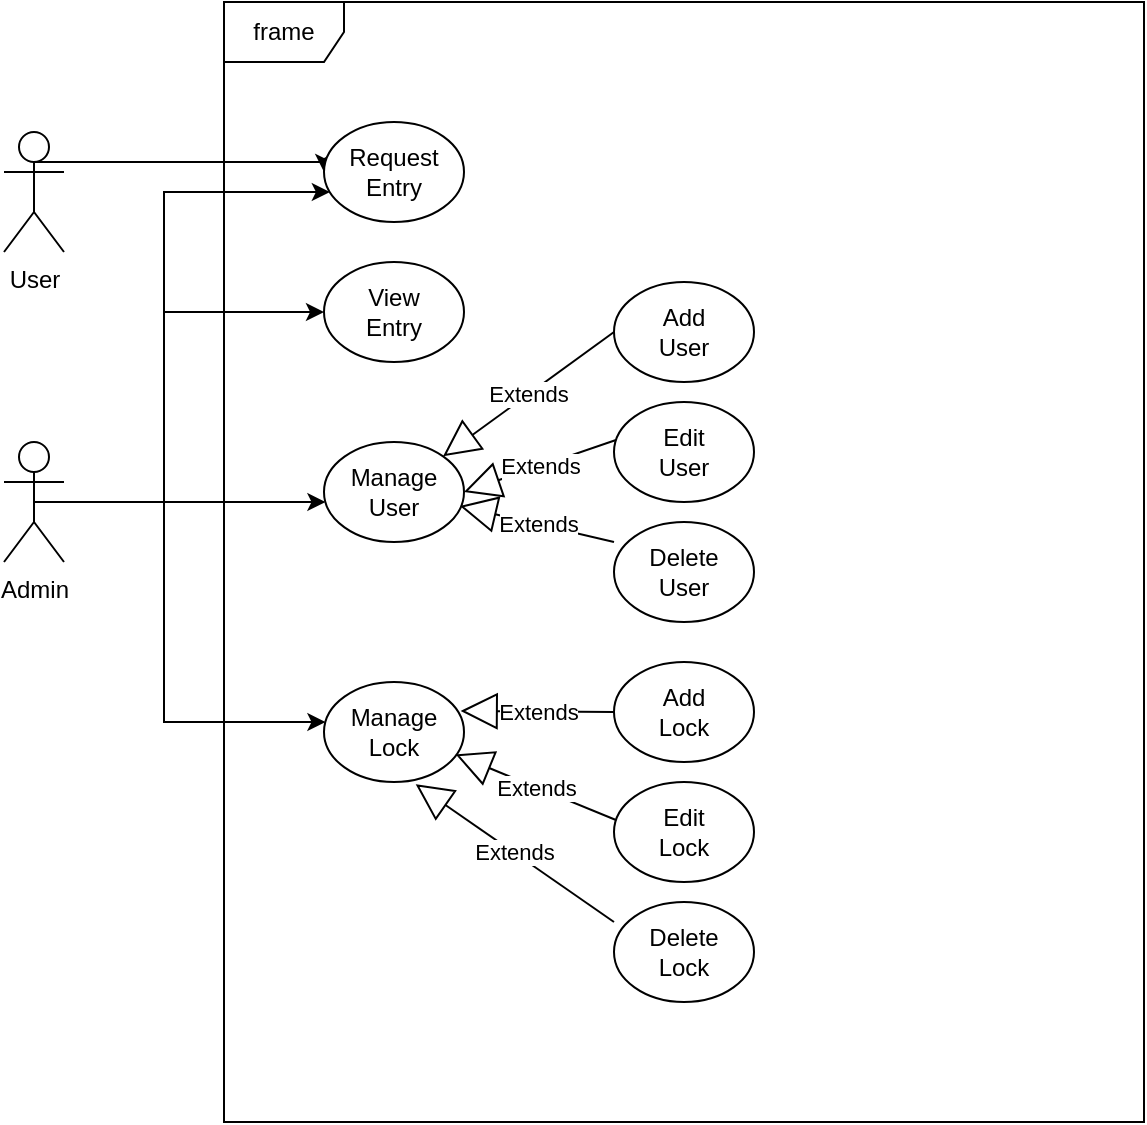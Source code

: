 <mxfile version="24.2.1" type="github">
  <diagram name="Page-1" id="KR48Tqy-JeSC4KKlanXZ">
    <mxGraphModel dx="1195" dy="628" grid="1" gridSize="10" guides="1" tooltips="1" connect="1" arrows="1" fold="1" page="1" pageScale="1" pageWidth="850" pageHeight="1100" math="0" shadow="0">
      <root>
        <mxCell id="0" />
        <mxCell id="1" parent="0" />
        <mxCell id="onHHWzs4_A-w2N-lZx2p-6" style="edgeStyle=orthogonalEdgeStyle;rounded=0;orthogonalLoop=1;jettySize=auto;html=1;exitX=0.5;exitY=0.5;exitDx=0;exitDy=0;exitPerimeter=0;entryX=0;entryY=0.5;entryDx=0;entryDy=0;" edge="1" parent="1" source="onHHWzs4_A-w2N-lZx2p-1" target="onHHWzs4_A-w2N-lZx2p-5">
          <mxGeometry relative="1" as="geometry">
            <Array as="points">
              <mxPoint x="85" y="100" />
              <mxPoint x="230" y="100" />
            </Array>
          </mxGeometry>
        </mxCell>
        <mxCell id="onHHWzs4_A-w2N-lZx2p-1" value="User" style="shape=umlActor;verticalLabelPosition=bottom;verticalAlign=top;html=1;" vertex="1" parent="1">
          <mxGeometry x="70" y="85" width="30" height="60" as="geometry" />
        </mxCell>
        <mxCell id="onHHWzs4_A-w2N-lZx2p-2" value="frame" style="shape=umlFrame;whiteSpace=wrap;html=1;pointerEvents=0;" vertex="1" parent="1">
          <mxGeometry x="180" y="20" width="460" height="560" as="geometry" />
        </mxCell>
        <mxCell id="onHHWzs4_A-w2N-lZx2p-5" value="Request&lt;br&gt;Entry" style="ellipse;html=1;whiteSpace=wrap;" vertex="1" parent="1">
          <mxGeometry x="230" y="80" width="70" height="50" as="geometry" />
        </mxCell>
        <mxCell id="onHHWzs4_A-w2N-lZx2p-10" style="edgeStyle=orthogonalEdgeStyle;rounded=0;orthogonalLoop=1;jettySize=auto;html=1;exitX=0.5;exitY=0.5;exitDx=0;exitDy=0;exitPerimeter=0;" edge="1" parent="1" source="onHHWzs4_A-w2N-lZx2p-9" target="onHHWzs4_A-w2N-lZx2p-5">
          <mxGeometry relative="1" as="geometry">
            <Array as="points">
              <mxPoint x="150" y="270" />
              <mxPoint x="150" y="115" />
            </Array>
          </mxGeometry>
        </mxCell>
        <mxCell id="onHHWzs4_A-w2N-lZx2p-12" style="edgeStyle=orthogonalEdgeStyle;rounded=0;orthogonalLoop=1;jettySize=auto;html=1;exitX=0.5;exitY=0.5;exitDx=0;exitDy=0;exitPerimeter=0;" edge="1" parent="1" source="onHHWzs4_A-w2N-lZx2p-9" target="onHHWzs4_A-w2N-lZx2p-11">
          <mxGeometry relative="1" as="geometry">
            <Array as="points">
              <mxPoint x="150" y="270" />
              <mxPoint x="150" y="175" />
            </Array>
          </mxGeometry>
        </mxCell>
        <mxCell id="onHHWzs4_A-w2N-lZx2p-14" style="edgeStyle=orthogonalEdgeStyle;rounded=0;orthogonalLoop=1;jettySize=auto;html=1;exitX=0.5;exitY=0.5;exitDx=0;exitDy=0;exitPerimeter=0;" edge="1" parent="1" source="onHHWzs4_A-w2N-lZx2p-9" target="onHHWzs4_A-w2N-lZx2p-13">
          <mxGeometry relative="1" as="geometry">
            <Array as="points">
              <mxPoint x="190" y="270" />
              <mxPoint x="190" y="270" />
            </Array>
          </mxGeometry>
        </mxCell>
        <mxCell id="onHHWzs4_A-w2N-lZx2p-16" style="edgeStyle=orthogonalEdgeStyle;rounded=0;orthogonalLoop=1;jettySize=auto;html=1;exitX=0.5;exitY=0.5;exitDx=0;exitDy=0;exitPerimeter=0;" edge="1" parent="1" source="onHHWzs4_A-w2N-lZx2p-9" target="onHHWzs4_A-w2N-lZx2p-15">
          <mxGeometry relative="1" as="geometry">
            <Array as="points">
              <mxPoint x="150" y="270" />
              <mxPoint x="150" y="380" />
            </Array>
          </mxGeometry>
        </mxCell>
        <mxCell id="onHHWzs4_A-w2N-lZx2p-9" value="Admin" style="shape=umlActor;verticalLabelPosition=bottom;verticalAlign=top;html=1;" vertex="1" parent="1">
          <mxGeometry x="70" y="240" width="30" height="60" as="geometry" />
        </mxCell>
        <mxCell id="onHHWzs4_A-w2N-lZx2p-11" value="View&lt;br&gt;Entry" style="ellipse;html=1;whiteSpace=wrap;" vertex="1" parent="1">
          <mxGeometry x="230" y="150" width="70" height="50" as="geometry" />
        </mxCell>
        <mxCell id="onHHWzs4_A-w2N-lZx2p-13" value="Manage&lt;br&gt;User" style="ellipse;html=1;whiteSpace=wrap;" vertex="1" parent="1">
          <mxGeometry x="230" y="240" width="70" height="50" as="geometry" />
        </mxCell>
        <mxCell id="onHHWzs4_A-w2N-lZx2p-15" value="Manage&lt;br&gt;Lock" style="ellipse;html=1;whiteSpace=wrap;" vertex="1" parent="1">
          <mxGeometry x="230" y="360" width="70" height="50" as="geometry" />
        </mxCell>
        <mxCell id="onHHWzs4_A-w2N-lZx2p-17" value="Extends" style="endArrow=block;endSize=16;endFill=0;html=1;rounded=0;exitX=0;exitY=0.5;exitDx=0;exitDy=0;" edge="1" parent="1" source="onHHWzs4_A-w2N-lZx2p-18" target="onHHWzs4_A-w2N-lZx2p-13">
          <mxGeometry width="160" relative="1" as="geometry">
            <mxPoint x="350" y="260" as="sourcePoint" />
            <mxPoint x="510" y="260" as="targetPoint" />
          </mxGeometry>
        </mxCell>
        <mxCell id="onHHWzs4_A-w2N-lZx2p-18" value="Add&lt;br&gt;User" style="ellipse;html=1;whiteSpace=wrap;" vertex="1" parent="1">
          <mxGeometry x="375" y="160" width="70" height="50" as="geometry" />
        </mxCell>
        <mxCell id="onHHWzs4_A-w2N-lZx2p-19" value="Edit&lt;br&gt;User" style="ellipse;html=1;whiteSpace=wrap;" vertex="1" parent="1">
          <mxGeometry x="375" y="220" width="70" height="50" as="geometry" />
        </mxCell>
        <mxCell id="onHHWzs4_A-w2N-lZx2p-20" value="Extends" style="endArrow=block;endSize=16;endFill=0;html=1;rounded=0;exitX=0.014;exitY=0.38;exitDx=0;exitDy=0;exitPerimeter=0;entryX=1;entryY=0.5;entryDx=0;entryDy=0;" edge="1" parent="1" source="onHHWzs4_A-w2N-lZx2p-19" target="onHHWzs4_A-w2N-lZx2p-13">
          <mxGeometry width="160" relative="1" as="geometry">
            <mxPoint x="370" y="272" as="sourcePoint" />
            <mxPoint x="296" y="300" as="targetPoint" />
          </mxGeometry>
        </mxCell>
        <mxCell id="onHHWzs4_A-w2N-lZx2p-21" value="Delete&lt;br&gt;User" style="ellipse;html=1;whiteSpace=wrap;" vertex="1" parent="1">
          <mxGeometry x="375" y="280" width="70" height="50" as="geometry" />
        </mxCell>
        <mxCell id="onHHWzs4_A-w2N-lZx2p-22" value="Extends" style="endArrow=block;endSize=16;endFill=0;html=1;rounded=0;exitX=0;exitY=0.2;exitDx=0;exitDy=0;exitPerimeter=0;entryX=0.971;entryY=0.64;entryDx=0;entryDy=0;entryPerimeter=0;" edge="1" parent="1" source="onHHWzs4_A-w2N-lZx2p-21" target="onHHWzs4_A-w2N-lZx2p-13">
          <mxGeometry width="160" relative="1" as="geometry">
            <mxPoint x="351" y="249" as="sourcePoint" />
            <mxPoint x="310" y="255" as="targetPoint" />
          </mxGeometry>
        </mxCell>
        <mxCell id="onHHWzs4_A-w2N-lZx2p-23" value="Add&lt;br&gt;Lock" style="ellipse;html=1;whiteSpace=wrap;" vertex="1" parent="1">
          <mxGeometry x="375" y="350" width="70" height="50" as="geometry" />
        </mxCell>
        <mxCell id="onHHWzs4_A-w2N-lZx2p-24" value="Edit&lt;br&gt;Lock" style="ellipse;html=1;whiteSpace=wrap;" vertex="1" parent="1">
          <mxGeometry x="375" y="410" width="70" height="50" as="geometry" />
        </mxCell>
        <mxCell id="onHHWzs4_A-w2N-lZx2p-25" value="&lt;div&gt;Delete&lt;/div&gt;&lt;div&gt;Lock&lt;/div&gt;" style="ellipse;html=1;whiteSpace=wrap;" vertex="1" parent="1">
          <mxGeometry x="375" y="470" width="70" height="50" as="geometry" />
        </mxCell>
        <mxCell id="onHHWzs4_A-w2N-lZx2p-26" value="Extends" style="endArrow=block;endSize=16;endFill=0;html=1;rounded=0;exitX=0;exitY=0.5;exitDx=0;exitDy=0;entryX=0.976;entryY=0.29;entryDx=0;entryDy=0;entryPerimeter=0;" edge="1" source="onHHWzs4_A-w2N-lZx2p-23" parent="1" target="onHHWzs4_A-w2N-lZx2p-15">
          <mxGeometry width="160" relative="1" as="geometry">
            <mxPoint x="350" y="450" as="sourcePoint" />
            <mxPoint x="290" y="437" as="targetPoint" />
          </mxGeometry>
        </mxCell>
        <mxCell id="onHHWzs4_A-w2N-lZx2p-27" value="Extends" style="endArrow=block;endSize=16;endFill=0;html=1;rounded=0;exitX=0.014;exitY=0.38;exitDx=0;exitDy=0;exitPerimeter=0;entryX=0.94;entryY=0.723;entryDx=0;entryDy=0;entryPerimeter=0;" edge="1" source="onHHWzs4_A-w2N-lZx2p-24" parent="1" target="onHHWzs4_A-w2N-lZx2p-15">
          <mxGeometry width="160" relative="1" as="geometry">
            <mxPoint x="370" y="462" as="sourcePoint" />
            <mxPoint x="300" y="455" as="targetPoint" />
          </mxGeometry>
        </mxCell>
        <mxCell id="onHHWzs4_A-w2N-lZx2p-28" value="Extends" style="endArrow=block;endSize=16;endFill=0;html=1;rounded=0;exitX=0;exitY=0.2;exitDx=0;exitDy=0;exitPerimeter=0;entryX=0.655;entryY=1.023;entryDx=0;entryDy=0;entryPerimeter=0;" edge="1" source="onHHWzs4_A-w2N-lZx2p-25" parent="1" target="onHHWzs4_A-w2N-lZx2p-15">
          <mxGeometry width="160" relative="1" as="geometry">
            <mxPoint x="351" y="439" as="sourcePoint" />
            <mxPoint x="298" y="462" as="targetPoint" />
          </mxGeometry>
        </mxCell>
      </root>
    </mxGraphModel>
  </diagram>
</mxfile>
